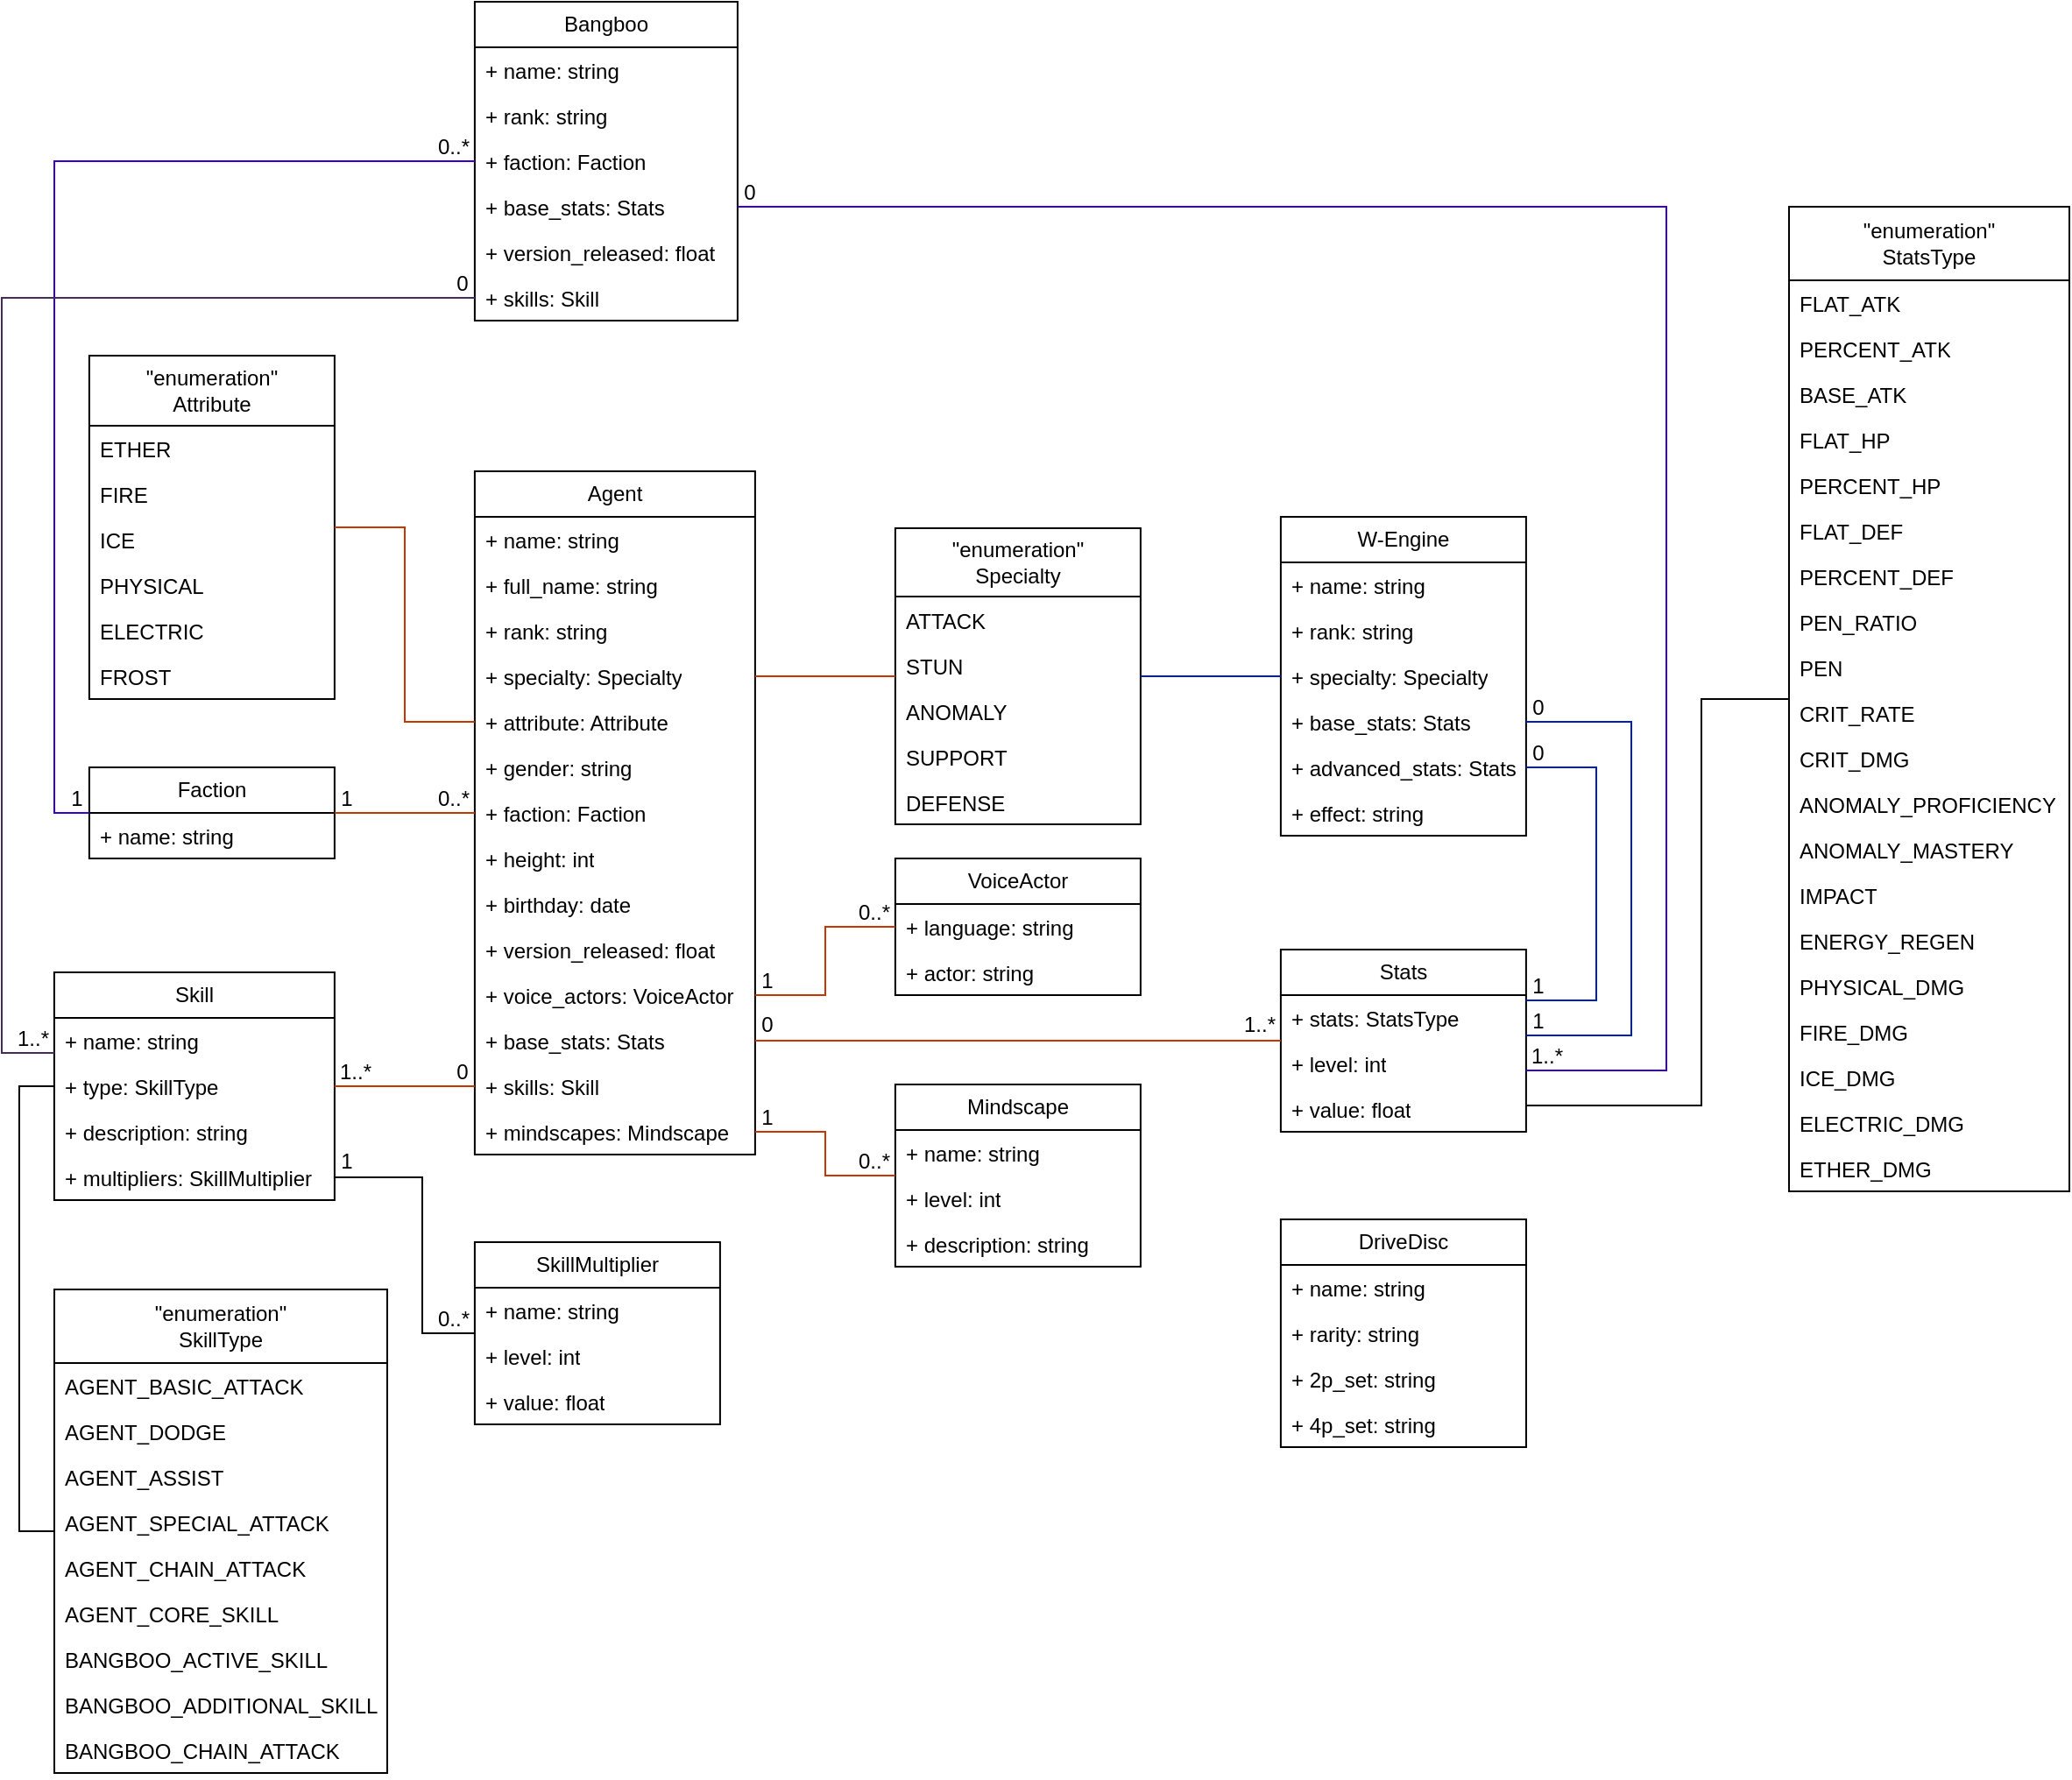 <mxfile>
    <diagram id="P8Jxklh7Gxz-3FsQAMAO" name="Page-1">
        <mxGraphModel dx="533" dy="664" grid="1" gridSize="10" guides="1" tooltips="1" connect="1" arrows="1" fold="1" page="1" pageScale="1" pageWidth="827" pageHeight="1169" math="0" shadow="0">
            <root>
                <mxCell id="0"/>
                <mxCell id="1" parent="0"/>
                <mxCell id="2" value="Agent" style="swimlane;fontStyle=0;childLayout=stackLayout;horizontal=1;startSize=26;fillColor=none;horizontalStack=0;resizeParent=1;resizeParentMax=0;resizeLast=0;collapsible=1;marginBottom=0;whiteSpace=wrap;html=1;" parent="1" vertex="1">
                    <mxGeometry x="279.95" y="278" width="160" height="390" as="geometry"/>
                </mxCell>
                <mxCell id="3" value="+ name: string" style="text;strokeColor=none;fillColor=none;align=left;verticalAlign=top;spacingLeft=4;spacingRight=4;overflow=hidden;rotatable=0;points=[[0,0.5],[1,0.5]];portConstraint=eastwest;whiteSpace=wrap;html=1;" parent="2" vertex="1">
                    <mxGeometry y="26" width="160" height="26" as="geometry"/>
                </mxCell>
                <mxCell id="37" value="+ full_name: string" style="text;strokeColor=none;fillColor=none;align=left;verticalAlign=top;spacingLeft=4;spacingRight=4;overflow=hidden;rotatable=0;points=[[0,0.5],[1,0.5]];portConstraint=eastwest;whiteSpace=wrap;html=1;" parent="2" vertex="1">
                    <mxGeometry y="52" width="160" height="26" as="geometry"/>
                </mxCell>
                <mxCell id="4" value="+ rank: string" style="text;strokeColor=none;fillColor=none;align=left;verticalAlign=top;spacingLeft=4;spacingRight=4;overflow=hidden;rotatable=0;points=[[0,0.5],[1,0.5]];portConstraint=eastwest;whiteSpace=wrap;html=1;" parent="2" vertex="1">
                    <mxGeometry y="78" width="160" height="26" as="geometry"/>
                </mxCell>
                <mxCell id="5" value="+ specialty: Specialty" style="text;strokeColor=none;fillColor=none;align=left;verticalAlign=top;spacingLeft=4;spacingRight=4;overflow=hidden;rotatable=0;points=[[0,0.5],[1,0.5]];portConstraint=eastwest;whiteSpace=wrap;html=1;" parent="2" vertex="1">
                    <mxGeometry y="104" width="160" height="26" as="geometry"/>
                </mxCell>
                <mxCell id="30" value="+ attribute: Attribute" style="text;strokeColor=none;fillColor=none;align=left;verticalAlign=top;spacingLeft=4;spacingRight=4;overflow=hidden;rotatable=0;points=[[0,0.5],[1,0.5]];portConstraint=eastwest;whiteSpace=wrap;html=1;" parent="2" vertex="1">
                    <mxGeometry y="130" width="160" height="26" as="geometry"/>
                </mxCell>
                <mxCell id="35" value="+ gender: string" style="text;strokeColor=none;fillColor=none;align=left;verticalAlign=top;spacingLeft=4;spacingRight=4;overflow=hidden;rotatable=0;points=[[0,0.5],[1,0.5]];portConstraint=eastwest;whiteSpace=wrap;html=1;" parent="2" vertex="1">
                    <mxGeometry y="156" width="160" height="26" as="geometry"/>
                </mxCell>
                <mxCell id="36" value="+ faction: Faction" style="text;strokeColor=none;fillColor=none;align=left;verticalAlign=top;spacingLeft=4;spacingRight=4;overflow=hidden;rotatable=0;points=[[0,0.5],[1,0.5]];portConstraint=eastwest;whiteSpace=wrap;html=1;" parent="2" vertex="1">
                    <mxGeometry y="182" width="160" height="26" as="geometry"/>
                </mxCell>
                <mxCell id="34" value="+ height: int" style="text;strokeColor=none;fillColor=none;align=left;verticalAlign=top;spacingLeft=4;spacingRight=4;overflow=hidden;rotatable=0;points=[[0,0.5],[1,0.5]];portConstraint=eastwest;whiteSpace=wrap;html=1;" parent="2" vertex="1">
                    <mxGeometry y="208" width="160" height="26" as="geometry"/>
                </mxCell>
                <mxCell id="33" value="+ birthday: date" style="text;strokeColor=none;fillColor=none;align=left;verticalAlign=top;spacingLeft=4;spacingRight=4;overflow=hidden;rotatable=0;points=[[0,0.5],[1,0.5]];portConstraint=eastwest;whiteSpace=wrap;html=1;" parent="2" vertex="1">
                    <mxGeometry y="234" width="160" height="26" as="geometry"/>
                </mxCell>
                <mxCell id="32" value="+ version_released: float" style="text;strokeColor=none;fillColor=none;align=left;verticalAlign=top;spacingLeft=4;spacingRight=4;overflow=hidden;rotatable=0;points=[[0,0.5],[1,0.5]];portConstraint=eastwest;whiteSpace=wrap;html=1;" parent="2" vertex="1">
                    <mxGeometry y="260" width="160" height="26" as="geometry"/>
                </mxCell>
                <mxCell id="31" value="+ voice_actors: VoiceActor" style="text;strokeColor=none;fillColor=none;align=left;verticalAlign=top;spacingLeft=4;spacingRight=4;overflow=hidden;rotatable=0;points=[[0,0.5],[1,0.5]];portConstraint=eastwest;whiteSpace=wrap;html=1;" parent="2" vertex="1">
                    <mxGeometry y="286" width="160" height="26" as="geometry"/>
                </mxCell>
                <mxCell id="90" value="+ base_stats: Stats" style="text;strokeColor=none;fillColor=none;align=left;verticalAlign=top;spacingLeft=4;spacingRight=4;overflow=hidden;rotatable=0;points=[[0,0.5],[1,0.5]];portConstraint=eastwest;whiteSpace=wrap;html=1;" parent="2" vertex="1">
                    <mxGeometry y="312" width="160" height="26" as="geometry"/>
                </mxCell>
                <mxCell id="38" value="+ skills: Skill" style="text;strokeColor=none;fillColor=none;align=left;verticalAlign=top;spacingLeft=4;spacingRight=4;overflow=hidden;rotatable=0;points=[[0,0.5],[1,0.5]];portConstraint=eastwest;whiteSpace=wrap;html=1;" parent="2" vertex="1">
                    <mxGeometry y="338" width="160" height="26" as="geometry"/>
                </mxCell>
                <mxCell id="40" value="+ mindscapes: Mindscape" style="text;strokeColor=none;fillColor=none;align=left;verticalAlign=top;spacingLeft=4;spacingRight=4;overflow=hidden;rotatable=0;points=[[0,0.5],[1,0.5]];portConstraint=eastwest;whiteSpace=wrap;html=1;" parent="2" vertex="1">
                    <mxGeometry y="364" width="160" height="26" as="geometry"/>
                </mxCell>
                <mxCell id="6" value="W-Engine" style="swimlane;fontStyle=0;childLayout=stackLayout;horizontal=1;startSize=26;fillColor=none;horizontalStack=0;resizeParent=1;resizeParentMax=0;resizeLast=0;collapsible=1;marginBottom=0;whiteSpace=wrap;html=1;" parent="1" vertex="1">
                    <mxGeometry x="739.95" y="304" width="140" height="182" as="geometry"/>
                </mxCell>
                <mxCell id="7" value="+ name: string" style="text;strokeColor=none;fillColor=none;align=left;verticalAlign=top;spacingLeft=4;spacingRight=4;overflow=hidden;rotatable=0;points=[[0,0.5],[1,0.5]];portConstraint=eastwest;whiteSpace=wrap;html=1;" parent="6" vertex="1">
                    <mxGeometry y="26" width="140" height="26" as="geometry"/>
                </mxCell>
                <mxCell id="8" value="+ rank: string" style="text;strokeColor=none;fillColor=none;align=left;verticalAlign=top;spacingLeft=4;spacingRight=4;overflow=hidden;rotatable=0;points=[[0,0.5],[1,0.5]];portConstraint=eastwest;whiteSpace=wrap;html=1;" parent="6" vertex="1">
                    <mxGeometry y="52" width="140" height="26" as="geometry"/>
                </mxCell>
                <mxCell id="9" value="+ specialty: Specialty" style="text;strokeColor=none;fillColor=none;align=left;verticalAlign=top;spacingLeft=4;spacingRight=4;overflow=hidden;rotatable=0;points=[[0,0.5],[1,0.5]];portConstraint=eastwest;whiteSpace=wrap;html=1;" parent="6" vertex="1">
                    <mxGeometry y="78" width="140" height="26" as="geometry"/>
                </mxCell>
                <mxCell id="69" value="+ base_stats: Stats" style="text;strokeColor=none;fillColor=none;align=left;verticalAlign=top;spacingLeft=4;spacingRight=4;overflow=hidden;rotatable=0;points=[[0,0.5],[1,0.5]];portConstraint=eastwest;whiteSpace=wrap;html=1;" parent="6" vertex="1">
                    <mxGeometry y="104" width="140" height="26" as="geometry"/>
                </mxCell>
                <mxCell id="70" value="+ advanced_stats: Stats" style="text;strokeColor=none;fillColor=none;align=left;verticalAlign=top;spacingLeft=4;spacingRight=4;overflow=hidden;rotatable=0;points=[[0,0.5],[1,0.5]];portConstraint=eastwest;whiteSpace=wrap;html=1;" parent="6" vertex="1">
                    <mxGeometry y="130" width="140" height="26" as="geometry"/>
                </mxCell>
                <mxCell id="75" value="+ effect: string" style="text;strokeColor=none;fillColor=none;align=left;verticalAlign=top;spacingLeft=4;spacingRight=4;overflow=hidden;rotatable=0;points=[[0,0.5],[1,0.5]];portConstraint=eastwest;whiteSpace=wrap;html=1;" parent="6" vertex="1">
                    <mxGeometry y="156" width="140" height="26" as="geometry"/>
                </mxCell>
                <mxCell id="10" value="Bangboo" style="swimlane;fontStyle=0;childLayout=stackLayout;horizontal=1;startSize=26;fillColor=none;horizontalStack=0;resizeParent=1;resizeParentMax=0;resizeLast=0;collapsible=1;marginBottom=0;whiteSpace=wrap;html=1;" parent="1" vertex="1">
                    <mxGeometry x="279.95" y="10" width="150" height="182" as="geometry"/>
                </mxCell>
                <mxCell id="11" value="+ name: string" style="text;strokeColor=none;fillColor=none;align=left;verticalAlign=top;spacingLeft=4;spacingRight=4;overflow=hidden;rotatable=0;points=[[0,0.5],[1,0.5]];portConstraint=eastwest;whiteSpace=wrap;html=1;" parent="10" vertex="1">
                    <mxGeometry y="26" width="150" height="26" as="geometry"/>
                </mxCell>
                <mxCell id="12" value="+ rank: string" style="text;strokeColor=none;fillColor=none;align=left;verticalAlign=top;spacingLeft=4;spacingRight=4;overflow=hidden;rotatable=0;points=[[0,0.5],[1,0.5]];portConstraint=eastwest;whiteSpace=wrap;html=1;" parent="10" vertex="1">
                    <mxGeometry y="52" width="150" height="26" as="geometry"/>
                </mxCell>
                <mxCell id="76" value="+ faction: Faction" style="text;strokeColor=none;fillColor=none;align=left;verticalAlign=top;spacingLeft=4;spacingRight=4;overflow=hidden;rotatable=0;points=[[0,0.5],[1,0.5]];portConstraint=eastwest;whiteSpace=wrap;html=1;" parent="10" vertex="1">
                    <mxGeometry y="78" width="150" height="26" as="geometry"/>
                </mxCell>
                <mxCell id="77" value="+ base_stats: Stats" style="text;strokeColor=none;fillColor=none;align=left;verticalAlign=top;spacingLeft=4;spacingRight=4;overflow=hidden;rotatable=0;points=[[0,0.5],[1,0.5]];portConstraint=eastwest;whiteSpace=wrap;html=1;" parent="10" vertex="1">
                    <mxGeometry y="104" width="150" height="26" as="geometry"/>
                </mxCell>
                <mxCell id="92" value="+ version_released: float" style="text;strokeColor=none;fillColor=none;align=left;verticalAlign=top;spacingLeft=4;spacingRight=4;overflow=hidden;rotatable=0;points=[[0,0.5],[1,0.5]];portConstraint=eastwest;whiteSpace=wrap;html=1;" parent="10" vertex="1">
                    <mxGeometry y="130" width="150" height="26" as="geometry"/>
                </mxCell>
                <mxCell id="13" value="+ skills: Skill" style="text;strokeColor=none;fillColor=none;align=left;verticalAlign=top;spacingLeft=4;spacingRight=4;overflow=hidden;rotatable=0;points=[[0,0.5],[1,0.5]];portConstraint=eastwest;whiteSpace=wrap;html=1;" parent="10" vertex="1">
                    <mxGeometry y="156" width="150" height="26" as="geometry"/>
                </mxCell>
                <mxCell id="14" value="DriveDisc" style="swimlane;fontStyle=0;childLayout=stackLayout;horizontal=1;startSize=26;fillColor=none;horizontalStack=0;resizeParent=1;resizeParentMax=0;resizeLast=0;collapsible=1;marginBottom=0;whiteSpace=wrap;html=1;" parent="1" vertex="1">
                    <mxGeometry x="739.95" y="705" width="140.05" height="130" as="geometry"/>
                </mxCell>
                <mxCell id="15" value="+ name: string" style="text;strokeColor=none;fillColor=none;align=left;verticalAlign=top;spacingLeft=4;spacingRight=4;overflow=hidden;rotatable=0;points=[[0,0.5],[1,0.5]];portConstraint=eastwest;whiteSpace=wrap;html=1;" parent="14" vertex="1">
                    <mxGeometry y="26" width="140.05" height="26" as="geometry"/>
                </mxCell>
                <mxCell id="16" value="+ rarity: string" style="text;strokeColor=none;fillColor=none;align=left;verticalAlign=top;spacingLeft=4;spacingRight=4;overflow=hidden;rotatable=0;points=[[0,0.5],[1,0.5]];portConstraint=eastwest;whiteSpace=wrap;html=1;" parent="14" vertex="1">
                    <mxGeometry y="52" width="140.05" height="26" as="geometry"/>
                </mxCell>
                <mxCell id="17" value="+ 2p_set: string" style="text;strokeColor=none;fillColor=none;align=left;verticalAlign=top;spacingLeft=4;spacingRight=4;overflow=hidden;rotatable=0;points=[[0,0.5],[1,0.5]];portConstraint=eastwest;whiteSpace=wrap;html=1;" parent="14" vertex="1">
                    <mxGeometry y="78" width="140.05" height="26" as="geometry"/>
                </mxCell>
                <mxCell id="97" value="+ 4p_set: string" style="text;strokeColor=none;fillColor=none;align=left;verticalAlign=top;spacingLeft=4;spacingRight=4;overflow=hidden;rotatable=0;points=[[0,0.5],[1,0.5]];portConstraint=eastwest;whiteSpace=wrap;html=1;" parent="14" vertex="1">
                    <mxGeometry y="104" width="140.05" height="26" as="geometry"/>
                </mxCell>
                <mxCell id="18" value="&lt;div&gt;&lt;font style=&quot;color: light-dark(rgb(0, 0, 0), rgb(255, 255, 255));&quot;&gt;&quot;enumeration&quot;&lt;/font&gt;&lt;/div&gt;Attribute" style="swimlane;fontStyle=0;childLayout=stackLayout;horizontal=1;startSize=40;fillColor=none;horizontalStack=0;resizeParent=1;resizeParentMax=0;resizeLast=0;collapsible=1;marginBottom=0;whiteSpace=wrap;html=1;" parent="1" vertex="1">
                    <mxGeometry x="59.95" y="212" width="140" height="196" as="geometry"/>
                </mxCell>
                <mxCell id="19" value="ETHER" style="text;strokeColor=none;fillColor=none;align=left;verticalAlign=top;spacingLeft=4;spacingRight=4;overflow=hidden;rotatable=0;points=[[0,0.5],[1,0.5]];portConstraint=eastwest;whiteSpace=wrap;html=1;" parent="18" vertex="1">
                    <mxGeometry y="40" width="140" height="26" as="geometry"/>
                </mxCell>
                <mxCell id="192" value="FIRE" style="text;strokeColor=none;fillColor=none;align=left;verticalAlign=top;spacingLeft=4;spacingRight=4;overflow=hidden;rotatable=0;points=[[0,0.5],[1,0.5]];portConstraint=eastwest;whiteSpace=wrap;html=1;" parent="18" vertex="1">
                    <mxGeometry y="66" width="140" height="26" as="geometry"/>
                </mxCell>
                <mxCell id="196" value="ICE" style="text;strokeColor=none;fillColor=none;align=left;verticalAlign=top;spacingLeft=4;spacingRight=4;overflow=hidden;rotatable=0;points=[[0,0.5],[1,0.5]];portConstraint=eastwest;whiteSpace=wrap;html=1;" parent="18" vertex="1">
                    <mxGeometry y="92" width="140" height="26" as="geometry"/>
                </mxCell>
                <mxCell id="195" value="PHYSICAL" style="text;strokeColor=none;fillColor=none;align=left;verticalAlign=top;spacingLeft=4;spacingRight=4;overflow=hidden;rotatable=0;points=[[0,0.5],[1,0.5]];portConstraint=eastwest;whiteSpace=wrap;html=1;" parent="18" vertex="1">
                    <mxGeometry y="118" width="140" height="26" as="geometry"/>
                </mxCell>
                <mxCell id="194" value="ELECTRIC" style="text;strokeColor=none;fillColor=none;align=left;verticalAlign=top;spacingLeft=4;spacingRight=4;overflow=hidden;rotatable=0;points=[[0,0.5],[1,0.5]];portConstraint=eastwest;whiteSpace=wrap;html=1;" parent="18" vertex="1">
                    <mxGeometry y="144" width="140" height="26" as="geometry"/>
                </mxCell>
                <mxCell id="193" value="FROST" style="text;strokeColor=none;fillColor=none;align=left;verticalAlign=top;spacingLeft=4;spacingRight=4;overflow=hidden;rotatable=0;points=[[0,0.5],[1,0.5]];portConstraint=eastwest;whiteSpace=wrap;html=1;" parent="18" vertex="1">
                    <mxGeometry y="170" width="140" height="26" as="geometry"/>
                </mxCell>
                <mxCell id="22" value="&lt;div&gt;&quot;enumeration&quot;&lt;/div&gt;&lt;span style=&quot;color: rgb(255, 255, 255);&quot;&gt;&lt;/span&gt;&lt;div&gt;&lt;span style=&quot;background-color: transparent;&quot;&gt;Specialty&lt;/span&gt;&lt;/div&gt;" style="swimlane;fontStyle=0;childLayout=stackLayout;horizontal=1;startSize=39;fillColor=none;horizontalStack=0;resizeParent=1;resizeParentMax=0;resizeLast=0;collapsible=1;marginBottom=0;whiteSpace=wrap;html=1;" parent="1" vertex="1">
                    <mxGeometry x="519.95" y="310.5" width="140" height="169" as="geometry"/>
                </mxCell>
                <mxCell id="23" value="ATTACK" style="text;strokeColor=none;fillColor=none;align=left;verticalAlign=top;spacingLeft=4;spacingRight=4;overflow=hidden;rotatable=0;points=[[0,0.5],[1,0.5]];portConstraint=eastwest;whiteSpace=wrap;html=1;" parent="22" vertex="1">
                    <mxGeometry y="39" width="140" height="26" as="geometry"/>
                </mxCell>
                <mxCell id="188" value="STUN" style="text;strokeColor=none;fillColor=none;align=left;verticalAlign=top;spacingLeft=4;spacingRight=4;overflow=hidden;rotatable=0;points=[[0,0.5],[1,0.5]];portConstraint=eastwest;whiteSpace=wrap;html=1;" parent="22" vertex="1">
                    <mxGeometry y="65" width="140" height="26" as="geometry"/>
                </mxCell>
                <mxCell id="189" value="ANOMALY" style="text;strokeColor=none;fillColor=none;align=left;verticalAlign=top;spacingLeft=4;spacingRight=4;overflow=hidden;rotatable=0;points=[[0,0.5],[1,0.5]];portConstraint=eastwest;whiteSpace=wrap;html=1;" parent="22" vertex="1">
                    <mxGeometry y="91" width="140" height="26" as="geometry"/>
                </mxCell>
                <mxCell id="190" value="SUPPORT" style="text;strokeColor=none;fillColor=none;align=left;verticalAlign=top;spacingLeft=4;spacingRight=4;overflow=hidden;rotatable=0;points=[[0,0.5],[1,0.5]];portConstraint=eastwest;whiteSpace=wrap;html=1;" parent="22" vertex="1">
                    <mxGeometry y="117" width="140" height="26" as="geometry"/>
                </mxCell>
                <mxCell id="191" value="DEFENSE" style="text;strokeColor=none;fillColor=none;align=left;verticalAlign=top;spacingLeft=4;spacingRight=4;overflow=hidden;rotatable=0;points=[[0,0.5],[1,0.5]];portConstraint=eastwest;whiteSpace=wrap;html=1;" parent="22" vertex="1">
                    <mxGeometry y="143" width="140" height="26" as="geometry"/>
                </mxCell>
                <mxCell id="26" value="Faction" style="swimlane;fontStyle=0;childLayout=stackLayout;horizontal=1;startSize=26;fillColor=none;horizontalStack=0;resizeParent=1;resizeParentMax=0;resizeLast=0;collapsible=1;marginBottom=0;whiteSpace=wrap;html=1;" parent="1" vertex="1">
                    <mxGeometry x="59.95" y="447" width="140" height="52" as="geometry"/>
                </mxCell>
                <mxCell id="27" value="+ name: string" style="text;strokeColor=none;fillColor=none;align=left;verticalAlign=top;spacingLeft=4;spacingRight=4;overflow=hidden;rotatable=0;points=[[0,0.5],[1,0.5]];portConstraint=eastwest;whiteSpace=wrap;html=1;" parent="26" vertex="1">
                    <mxGeometry y="26" width="140" height="26" as="geometry"/>
                </mxCell>
                <mxCell id="45" value="Skill" style="swimlane;fontStyle=0;childLayout=stackLayout;horizontal=1;startSize=26;fillColor=none;horizontalStack=0;resizeParent=1;resizeParentMax=0;resizeLast=0;collapsible=1;marginBottom=0;whiteSpace=wrap;html=1;" parent="1" vertex="1">
                    <mxGeometry x="39.95" y="564" width="160" height="130" as="geometry"/>
                </mxCell>
                <mxCell id="46" value="+ name: string" style="text;strokeColor=none;fillColor=none;align=left;verticalAlign=top;spacingLeft=4;spacingRight=4;overflow=hidden;rotatable=0;points=[[0,0.5],[1,0.5]];portConstraint=eastwest;whiteSpace=wrap;html=1;" parent="45" vertex="1">
                    <mxGeometry y="26" width="160" height="26" as="geometry"/>
                </mxCell>
                <mxCell id="223" value="+ type: SkillType" style="text;strokeColor=none;fillColor=none;align=left;verticalAlign=top;spacingLeft=4;spacingRight=4;overflow=hidden;rotatable=0;points=[[0,0.5],[1,0.5]];portConstraint=eastwest;whiteSpace=wrap;html=1;" parent="45" vertex="1">
                    <mxGeometry y="52" width="160" height="26" as="geometry"/>
                </mxCell>
                <mxCell id="47" value="+ description: string" style="text;strokeColor=none;fillColor=none;align=left;verticalAlign=top;spacingLeft=4;spacingRight=4;overflow=hidden;rotatable=0;points=[[0,0.5],[1,0.5]];portConstraint=eastwest;whiteSpace=wrap;html=1;" parent="45" vertex="1">
                    <mxGeometry y="78" width="160" height="26" as="geometry"/>
                </mxCell>
                <mxCell id="48" value="+ multipliers: SkillMultiplier" style="text;strokeColor=none;fillColor=none;align=left;verticalAlign=top;spacingLeft=4;spacingRight=4;overflow=hidden;rotatable=0;points=[[0,0.5],[1,0.5]];portConstraint=eastwest;whiteSpace=wrap;html=1;" parent="45" vertex="1">
                    <mxGeometry y="104" width="160" height="26" as="geometry"/>
                </mxCell>
                <mxCell id="60" value="SkillMultiplier" style="swimlane;fontStyle=0;childLayout=stackLayout;horizontal=1;startSize=26;fillColor=none;horizontalStack=0;resizeParent=1;resizeParentMax=0;resizeLast=0;collapsible=1;marginBottom=0;whiteSpace=wrap;html=1;" parent="1" vertex="1">
                    <mxGeometry x="279.95" y="718" width="140" height="104" as="geometry"/>
                </mxCell>
                <mxCell id="61" value="+ name: string" style="text;strokeColor=none;fillColor=none;align=left;verticalAlign=top;spacingLeft=4;spacingRight=4;overflow=hidden;rotatable=0;points=[[0,0.5],[1,0.5]];portConstraint=eastwest;whiteSpace=wrap;html=1;" parent="60" vertex="1">
                    <mxGeometry y="26" width="140" height="26" as="geometry"/>
                </mxCell>
                <mxCell id="62" value="+ level: int" style="text;strokeColor=none;fillColor=none;align=left;verticalAlign=top;spacingLeft=4;spacingRight=4;overflow=hidden;rotatable=0;points=[[0,0.5],[1,0.5]];portConstraint=eastwest;whiteSpace=wrap;html=1;" parent="60" vertex="1">
                    <mxGeometry y="52" width="140" height="26" as="geometry"/>
                </mxCell>
                <mxCell id="63" value="+ value: float" style="text;strokeColor=none;fillColor=none;align=left;verticalAlign=top;spacingLeft=4;spacingRight=4;overflow=hidden;rotatable=0;points=[[0,0.5],[1,0.5]];portConstraint=eastwest;whiteSpace=wrap;html=1;" parent="60" vertex="1">
                    <mxGeometry y="78" width="140" height="26" as="geometry"/>
                </mxCell>
                <mxCell id="71" value="Stats" style="swimlane;fontStyle=0;childLayout=stackLayout;horizontal=1;startSize=26;fillColor=none;horizontalStack=0;resizeParent=1;resizeParentMax=0;resizeLast=0;collapsible=1;marginBottom=0;whiteSpace=wrap;html=1;" parent="1" vertex="1">
                    <mxGeometry x="739.95" y="551" width="140" height="104" as="geometry"/>
                </mxCell>
                <mxCell id="72" value="+ stats: StatsType" style="text;strokeColor=none;fillColor=none;align=left;verticalAlign=top;spacingLeft=4;spacingRight=4;overflow=hidden;rotatable=0;points=[[0,0.5],[1,0.5]];portConstraint=eastwest;whiteSpace=wrap;html=1;" parent="71" vertex="1">
                    <mxGeometry y="26" width="140" height="26" as="geometry"/>
                </mxCell>
                <mxCell id="91" value="+ level: int" style="text;strokeColor=none;fillColor=none;align=left;verticalAlign=top;spacingLeft=4;spacingRight=4;overflow=hidden;rotatable=0;points=[[0,0.5],[1,0.5]];portConstraint=eastwest;whiteSpace=wrap;html=1;" parent="71" vertex="1">
                    <mxGeometry y="52" width="140" height="26" as="geometry"/>
                </mxCell>
                <mxCell id="73" value="+ value: float" style="text;strokeColor=none;fillColor=none;align=left;verticalAlign=top;spacingLeft=4;spacingRight=4;overflow=hidden;rotatable=0;points=[[0,0.5],[1,0.5]];portConstraint=eastwest;whiteSpace=wrap;html=1;" parent="71" vertex="1">
                    <mxGeometry y="78" width="140" height="26" as="geometry"/>
                </mxCell>
                <mxCell id="103" value="VoiceActor" style="swimlane;fontStyle=0;childLayout=stackLayout;horizontal=1;startSize=26;fillColor=none;horizontalStack=0;resizeParent=1;resizeParentMax=0;resizeLast=0;collapsible=1;marginBottom=0;whiteSpace=wrap;html=1;" parent="1" vertex="1">
                    <mxGeometry x="519.95" y="499" width="140" height="78" as="geometry"/>
                </mxCell>
                <mxCell id="104" value="+ language: string" style="text;strokeColor=none;fillColor=none;align=left;verticalAlign=top;spacingLeft=4;spacingRight=4;overflow=hidden;rotatable=0;points=[[0,0.5],[1,0.5]];portConstraint=eastwest;whiteSpace=wrap;html=1;" parent="103" vertex="1">
                    <mxGeometry y="26" width="140" height="26" as="geometry"/>
                </mxCell>
                <mxCell id="105" value="+ actor: string" style="text;strokeColor=none;fillColor=none;align=left;verticalAlign=top;spacingLeft=4;spacingRight=4;overflow=hidden;rotatable=0;points=[[0,0.5],[1,0.5]];portConstraint=eastwest;whiteSpace=wrap;html=1;" parent="103" vertex="1">
                    <mxGeometry y="52" width="140" height="26" as="geometry"/>
                </mxCell>
                <mxCell id="107" value="Mindscape" style="swimlane;fontStyle=0;childLayout=stackLayout;horizontal=1;startSize=26;fillColor=none;horizontalStack=0;resizeParent=1;resizeParentMax=0;resizeLast=0;collapsible=1;marginBottom=0;whiteSpace=wrap;html=1;" parent="1" vertex="1">
                    <mxGeometry x="519.95" y="628" width="140" height="104" as="geometry"/>
                </mxCell>
                <mxCell id="108" value="+ name: string" style="text;strokeColor=none;fillColor=none;align=left;verticalAlign=top;spacingLeft=4;spacingRight=4;overflow=hidden;rotatable=0;points=[[0,0.5],[1,0.5]];portConstraint=eastwest;whiteSpace=wrap;html=1;" parent="107" vertex="1">
                    <mxGeometry y="26" width="140" height="26" as="geometry"/>
                </mxCell>
                <mxCell id="109" value="+ level: int" style="text;strokeColor=none;fillColor=none;align=left;verticalAlign=top;spacingLeft=4;spacingRight=4;overflow=hidden;rotatable=0;points=[[0,0.5],[1,0.5]];portConstraint=eastwest;whiteSpace=wrap;html=1;" parent="107" vertex="1">
                    <mxGeometry y="52" width="140" height="26" as="geometry"/>
                </mxCell>
                <mxCell id="110" value="+ description: string" style="text;strokeColor=none;fillColor=none;align=left;verticalAlign=top;spacingLeft=4;spacingRight=4;overflow=hidden;rotatable=0;points=[[0,0.5],[1,0.5]];portConstraint=eastwest;whiteSpace=wrap;html=1;" parent="107" vertex="1">
                    <mxGeometry y="78" width="140" height="26" as="geometry"/>
                </mxCell>
                <mxCell id="111" style="edgeStyle=elbowEdgeStyle;html=1;exitX=0;exitY=0.5;exitDx=0;exitDy=0;endArrow=none;endFill=0;strokeColor=#C73500;rounded=0;fillColor=#fa6800;" parent="1" source="36" target="26" edge="1">
                    <mxGeometry relative="1" as="geometry">
                        <mxPoint x="230" y="508" as="targetPoint"/>
                    </mxGeometry>
                </mxCell>
                <mxCell id="112" style="edgeStyle=none;html=1;exitX=1;exitY=0.5;exitDx=0;exitDy=0;endArrow=none;endFill=0;strokeColor=#C73500;fillColor=#fa6800;" parent="1" source="5" target="22" edge="1">
                    <mxGeometry relative="1" as="geometry"/>
                </mxCell>
                <mxCell id="115" style="edgeStyle=elbowEdgeStyle;html=1;exitX=0;exitY=0.5;exitDx=0;exitDy=0;endArrow=none;endFill=0;rounded=0;curved=0;strokeColor=#C73500;fillColor=#fa6800;" parent="1" source="30" target="18" edge="1">
                    <mxGeometry relative="1" as="geometry"/>
                </mxCell>
                <mxCell id="129" style="edgeStyle=none;html=1;exitX=1;exitY=0.5;exitDx=0;exitDy=0;endArrow=none;endFill=0;strokeColor=#C73500;fillColor=#fa6800;" parent="1" source="90" target="71" edge="1">
                    <mxGeometry relative="1" as="geometry"/>
                </mxCell>
                <mxCell id="130" style="edgeStyle=orthogonalEdgeStyle;html=1;exitX=1;exitY=0.5;exitDx=0;exitDy=0;rounded=0;endArrow=none;endFill=0;strokeColor=#C73500;fillColor=#fa6800;" parent="1" source="31" target="103" edge="1">
                    <mxGeometry relative="1" as="geometry"/>
                </mxCell>
                <mxCell id="131" style="edgeStyle=orthogonalEdgeStyle;html=1;exitX=1;exitY=0.5;exitDx=0;exitDy=0;rounded=0;curved=0;endArrow=none;endFill=0;strokeColor=#C73500;fillColor=#fa6800;" parent="1" source="40" target="107" edge="1">
                    <mxGeometry relative="1" as="geometry"/>
                </mxCell>
                <mxCell id="133" style="edgeStyle=orthogonalEdgeStyle;html=1;exitX=1;exitY=0.5;exitDx=0;exitDy=0;rounded=0;curved=0;endArrow=none;endFill=0;fillColor=#6a00ff;strokeColor=#3700CC;" parent="1" source="77" target="71" edge="1">
                    <mxGeometry relative="1" as="geometry">
                        <Array as="points">
                            <mxPoint x="960" y="127"/>
                            <mxPoint x="960" y="620"/>
                        </Array>
                    </mxGeometry>
                </mxCell>
                <mxCell id="134" style="edgeStyle=orthogonalEdgeStyle;html=1;exitX=1;exitY=0.5;exitDx=0;exitDy=0;rounded=0;endArrow=none;endFill=0;strokeColor=#001DBC;fillColor=#0050ef;" parent="1" source="70" target="71" edge="1">
                    <mxGeometry relative="1" as="geometry">
                        <Array as="points">
                            <mxPoint x="920" y="447"/>
                            <mxPoint x="920" y="580"/>
                        </Array>
                    </mxGeometry>
                </mxCell>
                <mxCell id="135" style="edgeStyle=orthogonalEdgeStyle;html=1;exitX=1;exitY=0.5;exitDx=0;exitDy=0;rounded=0;endArrow=none;endFill=0;strokeColor=#001DBC;fillColor=#0050ef;" parent="1" source="69" target="71" edge="1">
                    <mxGeometry relative="1" as="geometry">
                        <Array as="points">
                            <mxPoint x="940" y="421"/>
                            <mxPoint x="940" y="600"/>
                        </Array>
                    </mxGeometry>
                </mxCell>
                <mxCell id="139" style="edgeStyle=orthogonalEdgeStyle;html=1;exitX=0;exitY=0.5;exitDx=0;exitDy=0;rounded=0;endArrow=none;endFill=0;strokeColor=#001DBC;fillColor=#0050ef;" parent="1" source="9" target="22" edge="1">
                    <mxGeometry relative="1" as="geometry"/>
                </mxCell>
                <mxCell id="141" style="edgeStyle=orthogonalEdgeStyle;html=1;exitX=1;exitY=0.5;exitDx=0;exitDy=0;endArrow=none;endFill=0;strokeColor=light-dark(#000000,#FFFFFF);rounded=0;curved=0;" parent="1" source="48" target="60" edge="1">
                    <mxGeometry relative="1" as="geometry">
                        <Array as="points">
                            <mxPoint x="250" y="681"/>
                            <mxPoint x="250" y="770"/>
                        </Array>
                    </mxGeometry>
                </mxCell>
                <mxCell id="149" value="1" style="text;html=1;align=center;verticalAlign=middle;whiteSpace=wrap;rounded=0;" parent="1" vertex="1">
                    <mxGeometry x="201.95" y="460" width="10" height="10" as="geometry"/>
                </mxCell>
                <mxCell id="150" value="0..*" style="text;html=1;align=center;verticalAlign=middle;whiteSpace=wrap;rounded=0;" parent="1" vertex="1">
                    <mxGeometry x="257.95" y="460" width="20" height="10" as="geometry"/>
                </mxCell>
                <mxCell id="153" value="1..*" style="text;html=1;align=center;verticalAlign=middle;whiteSpace=wrap;rounded=0;" parent="1" vertex="1">
                    <mxGeometry x="201.95" y="616" width="20" height="10" as="geometry"/>
                </mxCell>
                <mxCell id="155" value="0..*" style="text;html=1;align=center;verticalAlign=middle;whiteSpace=wrap;rounded=0;" parent="1" vertex="1">
                    <mxGeometry x="258" y="757" width="20" height="10" as="geometry"/>
                </mxCell>
                <mxCell id="156" value="1" style="text;html=1;align=center;verticalAlign=middle;whiteSpace=wrap;rounded=0;" parent="1" vertex="1">
                    <mxGeometry x="201.95" y="667" width="10" height="10" as="geometry"/>
                </mxCell>
                <mxCell id="157" value="0..*" style="text;html=1;align=center;verticalAlign=middle;whiteSpace=wrap;rounded=0;" parent="1" vertex="1">
                    <mxGeometry x="497.95" y="525" width="20" height="10" as="geometry"/>
                </mxCell>
                <mxCell id="158" value="1" style="text;html=1;align=center;verticalAlign=middle;whiteSpace=wrap;rounded=0;" parent="1" vertex="1">
                    <mxGeometry x="441.95" y="564" width="10" height="10" as="geometry"/>
                </mxCell>
                <mxCell id="159" value="0..*" style="text;html=1;align=center;verticalAlign=middle;whiteSpace=wrap;rounded=0;" parent="1" vertex="1">
                    <mxGeometry x="497.95" y="667" width="20" height="10" as="geometry"/>
                </mxCell>
                <mxCell id="161" value="1" style="text;html=1;align=center;verticalAlign=middle;whiteSpace=wrap;rounded=0;" parent="1" vertex="1">
                    <mxGeometry x="441.95" y="642" width="10" height="10" as="geometry"/>
                </mxCell>
                <mxCell id="162" value="1..*" style="text;html=1;align=center;verticalAlign=middle;whiteSpace=wrap;rounded=0;" parent="1" vertex="1">
                    <mxGeometry x="717.95" y="589" width="20" height="10" as="geometry"/>
                </mxCell>
                <mxCell id="163" value="0" style="text;html=1;align=center;verticalAlign=middle;whiteSpace=wrap;rounded=0;" parent="1" vertex="1">
                    <mxGeometry x="442" y="589" width="10" height="10" as="geometry"/>
                </mxCell>
                <mxCell id="166" value="1" style="text;html=1;align=center;verticalAlign=middle;whiteSpace=wrap;rounded=0;" parent="1" vertex="1">
                    <mxGeometry x="881.95" y="587" width="10" height="10" as="geometry"/>
                </mxCell>
                <mxCell id="167" value="1" style="text;html=1;align=center;verticalAlign=middle;whiteSpace=wrap;rounded=0;" parent="1" vertex="1">
                    <mxGeometry x="881.95" y="567" width="10" height="10" as="geometry"/>
                </mxCell>
                <mxCell id="168" value="0" style="text;html=1;align=center;verticalAlign=middle;whiteSpace=wrap;rounded=0;" parent="1" vertex="1">
                    <mxGeometry x="881.95" y="434" width="10" height="10" as="geometry"/>
                </mxCell>
                <mxCell id="170" value="0" style="text;html=1;align=center;verticalAlign=middle;whiteSpace=wrap;rounded=0;" parent="1" vertex="1">
                    <mxGeometry x="882" y="408" width="10" height="10" as="geometry"/>
                </mxCell>
                <mxCell id="175" value="0" style="text;html=1;align=center;verticalAlign=middle;whiteSpace=wrap;rounded=0;" parent="1" vertex="1">
                    <mxGeometry x="267.95" y="166" width="10" height="10" as="geometry"/>
                </mxCell>
                <mxCell id="177" value="1" style="text;html=1;align=center;verticalAlign=middle;whiteSpace=wrap;rounded=0;" parent="1" vertex="1">
                    <mxGeometry x="47.95" y="460" width="10" height="10" as="geometry"/>
                </mxCell>
                <mxCell id="178" value="0..*" style="text;html=1;align=center;verticalAlign=middle;whiteSpace=wrap;rounded=0;" parent="1" vertex="1">
                    <mxGeometry x="257.95" y="88" width="20" height="10" as="geometry"/>
                </mxCell>
                <mxCell id="179" value="1..*" style="text;html=1;align=center;verticalAlign=middle;whiteSpace=wrap;rounded=0;" parent="1" vertex="1">
                    <mxGeometry x="881.95" y="607" width="20" height="10" as="geometry"/>
                </mxCell>
                <mxCell id="180" value="0" style="text;html=1;align=center;verticalAlign=middle;whiteSpace=wrap;rounded=0;" parent="1" vertex="1">
                    <mxGeometry x="432" y="114" width="10" height="10" as="geometry"/>
                </mxCell>
                <mxCell id="186" value="1..*" style="text;html=1;align=center;verticalAlign=middle;whiteSpace=wrap;rounded=0;" parent="1" vertex="1">
                    <mxGeometry x="18" y="597" width="20" height="10" as="geometry"/>
                </mxCell>
                <mxCell id="198" style="edgeStyle=orthogonalEdgeStyle;html=1;exitX=0;exitY=0.5;exitDx=0;exitDy=0;rounded=0;fillColor=#6a00ff;strokeColor=#3700CC;endArrow=none;endFill=0;" parent="1" source="76" target="26" edge="1">
                    <mxGeometry relative="1" as="geometry">
                        <Array as="points">
                            <mxPoint x="40" y="101"/>
                            <mxPoint x="40" y="473"/>
                        </Array>
                    </mxGeometry>
                </mxCell>
                <mxCell id="220" style="edgeStyle=orthogonalEdgeStyle;html=1;rounded=0;curved=0;endArrow=none;endFill=0;" parent="1" source="199" target="71" edge="1">
                    <mxGeometry relative="1" as="geometry">
                        <Array as="points">
                            <mxPoint x="980" y="408"/>
                            <mxPoint x="980" y="640"/>
                        </Array>
                    </mxGeometry>
                </mxCell>
                <mxCell id="199" value="&quot;enumeration&quot;&lt;div&gt;StatsType&lt;/div&gt;" style="swimlane;fontStyle=0;childLayout=stackLayout;horizontal=1;startSize=42;fillColor=none;horizontalStack=0;resizeParent=1;resizeParentMax=0;resizeLast=0;collapsible=1;marginBottom=0;whiteSpace=wrap;html=1;" parent="1" vertex="1">
                    <mxGeometry x="1030" y="127" width="160" height="562" as="geometry"/>
                </mxCell>
                <mxCell id="200" value="FLAT_ATK" style="text;strokeColor=none;fillColor=none;align=left;verticalAlign=top;spacingLeft=4;spacingRight=4;overflow=hidden;rotatable=0;points=[[0,0.5],[1,0.5]];portConstraint=eastwest;whiteSpace=wrap;html=1;" parent="199" vertex="1">
                    <mxGeometry y="42" width="160" height="26" as="geometry"/>
                </mxCell>
                <mxCell id="208" value="PERCENT_ATK" style="text;strokeColor=none;fillColor=none;align=left;verticalAlign=top;spacingLeft=4;spacingRight=4;overflow=hidden;rotatable=0;points=[[0,0.5],[1,0.5]];portConstraint=eastwest;whiteSpace=wrap;html=1;" parent="199" vertex="1">
                    <mxGeometry y="68" width="160" height="26" as="geometry"/>
                </mxCell>
                <mxCell id="212" value="BASE_ATK" style="text;strokeColor=none;fillColor=none;align=left;verticalAlign=top;spacingLeft=4;spacingRight=4;overflow=hidden;rotatable=0;points=[[0,0.5],[1,0.5]];portConstraint=eastwest;whiteSpace=wrap;html=1;" parent="199" vertex="1">
                    <mxGeometry y="94" width="160" height="26" as="geometry"/>
                </mxCell>
                <mxCell id="207" value="FLAT_HP" style="text;strokeColor=none;fillColor=none;align=left;verticalAlign=top;spacingLeft=4;spacingRight=4;overflow=hidden;rotatable=0;points=[[0,0.5],[1,0.5]];portConstraint=eastwest;whiteSpace=wrap;html=1;" parent="199" vertex="1">
                    <mxGeometry y="120" width="160" height="26" as="geometry"/>
                </mxCell>
                <mxCell id="211" value="PERCENT_HP" style="text;strokeColor=none;fillColor=none;align=left;verticalAlign=top;spacingLeft=4;spacingRight=4;overflow=hidden;rotatable=0;points=[[0,0.5],[1,0.5]];portConstraint=eastwest;whiteSpace=wrap;html=1;" parent="199" vertex="1">
                    <mxGeometry y="146" width="160" height="26" as="geometry"/>
                </mxCell>
                <mxCell id="201" value="FLAT_DEF" style="text;strokeColor=none;fillColor=none;align=left;verticalAlign=top;spacingLeft=4;spacingRight=4;overflow=hidden;rotatable=0;points=[[0,0.5],[1,0.5]];portConstraint=eastwest;whiteSpace=wrap;html=1;" parent="199" vertex="1">
                    <mxGeometry y="172" width="160" height="26" as="geometry"/>
                </mxCell>
                <mxCell id="213" value="PERCENT_DEF" style="text;strokeColor=none;fillColor=none;align=left;verticalAlign=top;spacingLeft=4;spacingRight=4;overflow=hidden;rotatable=0;points=[[0,0.5],[1,0.5]];portConstraint=eastwest;whiteSpace=wrap;html=1;" parent="199" vertex="1">
                    <mxGeometry y="198" width="160" height="26" as="geometry"/>
                </mxCell>
                <mxCell id="202" value="PEN_RATIO" style="text;strokeColor=none;fillColor=none;align=left;verticalAlign=top;spacingLeft=4;spacingRight=4;overflow=hidden;rotatable=0;points=[[0,0.5],[1,0.5]];portConstraint=eastwest;whiteSpace=wrap;html=1;" parent="199" vertex="1">
                    <mxGeometry y="224" width="160" height="26" as="geometry"/>
                </mxCell>
                <mxCell id="210" value="PEN" style="text;strokeColor=none;fillColor=none;align=left;verticalAlign=top;spacingLeft=4;spacingRight=4;overflow=hidden;rotatable=0;points=[[0,0.5],[1,0.5]];portConstraint=eastwest;whiteSpace=wrap;html=1;" parent="199" vertex="1">
                    <mxGeometry y="250" width="160" height="26" as="geometry"/>
                </mxCell>
                <mxCell id="209" value="CRIT_RATE" style="text;strokeColor=none;fillColor=none;align=left;verticalAlign=top;spacingLeft=4;spacingRight=4;overflow=hidden;rotatable=0;points=[[0,0.5],[1,0.5]];portConstraint=eastwest;whiteSpace=wrap;html=1;" parent="199" vertex="1">
                    <mxGeometry y="276" width="160" height="26" as="geometry"/>
                </mxCell>
                <mxCell id="206" value="CRIT_DMG" style="text;strokeColor=none;fillColor=none;align=left;verticalAlign=top;spacingLeft=4;spacingRight=4;overflow=hidden;rotatable=0;points=[[0,0.5],[1,0.5]];portConstraint=eastwest;whiteSpace=wrap;html=1;" parent="199" vertex="1">
                    <mxGeometry y="302" width="160" height="26" as="geometry"/>
                </mxCell>
                <mxCell id="205" value="ANOMALY_PROFICIENCY" style="text;strokeColor=none;fillColor=none;align=left;verticalAlign=top;spacingLeft=4;spacingRight=4;overflow=hidden;rotatable=0;points=[[0,0.5],[1,0.5]];portConstraint=eastwest;whiteSpace=wrap;html=1;" parent="199" vertex="1">
                    <mxGeometry y="328" width="160" height="26" as="geometry"/>
                </mxCell>
                <mxCell id="204" value="ANOMALY_MASTERY" style="text;strokeColor=none;fillColor=none;align=left;verticalAlign=top;spacingLeft=4;spacingRight=4;overflow=hidden;rotatable=0;points=[[0,0.5],[1,0.5]];portConstraint=eastwest;whiteSpace=wrap;html=1;" parent="199" vertex="1">
                    <mxGeometry y="354" width="160" height="26" as="geometry"/>
                </mxCell>
                <mxCell id="203" value="IMPACT" style="text;strokeColor=none;fillColor=none;align=left;verticalAlign=top;spacingLeft=4;spacingRight=4;overflow=hidden;rotatable=0;points=[[0,0.5],[1,0.5]];portConstraint=eastwest;whiteSpace=wrap;html=1;" parent="199" vertex="1">
                    <mxGeometry y="380" width="160" height="26" as="geometry"/>
                </mxCell>
                <mxCell id="214" value="ENERGY_REGEN" style="text;strokeColor=none;fillColor=none;align=left;verticalAlign=top;spacingLeft=4;spacingRight=4;overflow=hidden;rotatable=0;points=[[0,0.5],[1,0.5]];portConstraint=eastwest;whiteSpace=wrap;html=1;" parent="199" vertex="1">
                    <mxGeometry y="406" width="160" height="26" as="geometry"/>
                </mxCell>
                <mxCell id="215" value="PHYSICAL_DMG" style="text;strokeColor=none;fillColor=none;align=left;verticalAlign=top;spacingLeft=4;spacingRight=4;overflow=hidden;rotatable=0;points=[[0,0.5],[1,0.5]];portConstraint=eastwest;whiteSpace=wrap;html=1;" parent="199" vertex="1">
                    <mxGeometry y="432" width="160" height="26" as="geometry"/>
                </mxCell>
                <mxCell id="216" value="FIRE_DMG" style="text;strokeColor=none;fillColor=none;align=left;verticalAlign=top;spacingLeft=4;spacingRight=4;overflow=hidden;rotatable=0;points=[[0,0.5],[1,0.5]];portConstraint=eastwest;whiteSpace=wrap;html=1;" parent="199" vertex="1">
                    <mxGeometry y="458" width="160" height="26" as="geometry"/>
                </mxCell>
                <mxCell id="217" value="ICE_DMG" style="text;strokeColor=none;fillColor=none;align=left;verticalAlign=top;spacingLeft=4;spacingRight=4;overflow=hidden;rotatable=0;points=[[0,0.5],[1,0.5]];portConstraint=eastwest;whiteSpace=wrap;html=1;" parent="199" vertex="1">
                    <mxGeometry y="484" width="160" height="26" as="geometry"/>
                </mxCell>
                <mxCell id="218" value="ELECTRIC_DMG" style="text;strokeColor=none;fillColor=none;align=left;verticalAlign=top;spacingLeft=4;spacingRight=4;overflow=hidden;rotatable=0;points=[[0,0.5],[1,0.5]];portConstraint=eastwest;whiteSpace=wrap;html=1;" parent="199" vertex="1">
                    <mxGeometry y="510" width="160" height="26" as="geometry"/>
                </mxCell>
                <mxCell id="219" value="ETHER_DMG" style="text;strokeColor=none;fillColor=none;align=left;verticalAlign=top;spacingLeft=4;spacingRight=4;overflow=hidden;rotatable=0;points=[[0,0.5],[1,0.5]];portConstraint=eastwest;whiteSpace=wrap;html=1;" parent="199" vertex="1">
                    <mxGeometry y="536" width="160" height="26" as="geometry"/>
                </mxCell>
                <mxCell id="222" style="edgeStyle=none;html=1;exitX=0;exitY=0.5;exitDx=0;exitDy=0;fillColor=#fa6800;strokeColor=#C73500;endArrow=none;endFill=0;" parent="1" source="38" target="45" edge="1">
                    <mxGeometry relative="1" as="geometry"/>
                </mxCell>
                <mxCell id="224" value="0" style="text;html=1;align=center;verticalAlign=middle;whiteSpace=wrap;rounded=0;" parent="1" vertex="1">
                    <mxGeometry x="268" y="616" width="10" height="10" as="geometry"/>
                </mxCell>
                <mxCell id="227" style="edgeStyle=orthogonalEdgeStyle;html=1;exitX=0;exitY=0.5;exitDx=0;exitDy=0;rounded=0;fillColor=#76608a;strokeColor=#432D57;endArrow=none;endFill=0;" parent="1" source="13" target="45" edge="1">
                    <mxGeometry relative="1" as="geometry">
                        <Array as="points">
                            <mxPoint x="10" y="179"/>
                            <mxPoint x="10" y="610"/>
                        </Array>
                    </mxGeometry>
                </mxCell>
                <mxCell id="228" value="&lt;div&gt;&quot;enumeration&quot;&lt;/div&gt;SkillType" style="swimlane;fontStyle=0;childLayout=stackLayout;horizontal=1;startSize=42;fillColor=none;horizontalStack=0;resizeParent=1;resizeParentMax=0;resizeLast=0;collapsible=1;marginBottom=0;whiteSpace=wrap;html=1;" parent="1" vertex="1">
                    <mxGeometry x="40" y="745" width="190" height="276" as="geometry"/>
                </mxCell>
                <mxCell id="229" value="AGENT_BASIC_ATTACK" style="text;strokeColor=none;fillColor=none;align=left;verticalAlign=top;spacingLeft=4;spacingRight=4;overflow=hidden;rotatable=0;points=[[0,0.5],[1,0.5]];portConstraint=eastwest;whiteSpace=wrap;html=1;" parent="228" vertex="1">
                    <mxGeometry y="42" width="190" height="26" as="geometry"/>
                </mxCell>
                <mxCell id="230" value="AGENT_DODGE" style="text;strokeColor=none;fillColor=none;align=left;verticalAlign=top;spacingLeft=4;spacingRight=4;overflow=hidden;rotatable=0;points=[[0,0.5],[1,0.5]];portConstraint=eastwest;whiteSpace=wrap;html=1;" parent="228" vertex="1">
                    <mxGeometry y="68" width="190" height="26" as="geometry"/>
                </mxCell>
                <mxCell id="231" value="AGENT_ASSIST" style="text;strokeColor=none;fillColor=none;align=left;verticalAlign=top;spacingLeft=4;spacingRight=4;overflow=hidden;rotatable=0;points=[[0,0.5],[1,0.5]];portConstraint=eastwest;whiteSpace=wrap;html=1;" parent="228" vertex="1">
                    <mxGeometry y="94" width="190" height="26" as="geometry"/>
                </mxCell>
                <mxCell id="234" value="AGENT_SPECIAL_ATTACK" style="text;strokeColor=none;fillColor=none;align=left;verticalAlign=top;spacingLeft=4;spacingRight=4;overflow=hidden;rotatable=0;points=[[0,0.5],[1,0.5]];portConstraint=eastwest;whiteSpace=wrap;html=1;" parent="228" vertex="1">
                    <mxGeometry y="120" width="190" height="26" as="geometry"/>
                </mxCell>
                <mxCell id="235" value="AGENT_CHAIN_ATTACK" style="text;strokeColor=none;fillColor=none;align=left;verticalAlign=top;spacingLeft=4;spacingRight=4;overflow=hidden;rotatable=0;points=[[0,0.5],[1,0.5]];portConstraint=eastwest;whiteSpace=wrap;html=1;" parent="228" vertex="1">
                    <mxGeometry y="146" width="190" height="26" as="geometry"/>
                </mxCell>
                <mxCell id="233" value="AGENT_CORE_SKILL" style="text;strokeColor=none;fillColor=none;align=left;verticalAlign=top;spacingLeft=4;spacingRight=4;overflow=hidden;rotatable=0;points=[[0,0.5],[1,0.5]];portConstraint=eastwest;whiteSpace=wrap;html=1;" parent="228" vertex="1">
                    <mxGeometry y="172" width="190" height="26" as="geometry"/>
                </mxCell>
                <mxCell id="237" value="BANGBOO_ACTIVE_SKILL" style="text;strokeColor=none;fillColor=none;align=left;verticalAlign=top;spacingLeft=4;spacingRight=4;overflow=hidden;rotatable=0;points=[[0,0.5],[1,0.5]];portConstraint=eastwest;whiteSpace=wrap;html=1;" parent="228" vertex="1">
                    <mxGeometry y="198" width="190" height="26" as="geometry"/>
                </mxCell>
                <mxCell id="236" value="BANGBOO_ADDITIONAL_SKILL" style="text;strokeColor=none;fillColor=none;align=left;verticalAlign=top;spacingLeft=4;spacingRight=4;overflow=hidden;rotatable=0;points=[[0,0.5],[1,0.5]];portConstraint=eastwest;whiteSpace=wrap;html=1;" parent="228" vertex="1">
                    <mxGeometry y="224" width="190" height="26" as="geometry"/>
                </mxCell>
                <mxCell id="238" value="BANGBOO_CHAIN_ATTACK" style="text;strokeColor=none;fillColor=none;align=left;verticalAlign=top;spacingLeft=4;spacingRight=4;overflow=hidden;rotatable=0;points=[[0,0.5],[1,0.5]];portConstraint=eastwest;whiteSpace=wrap;html=1;" parent="228" vertex="1">
                    <mxGeometry y="250" width="190" height="26" as="geometry"/>
                </mxCell>
                <mxCell id="239" style="edgeStyle=orthogonalEdgeStyle;html=1;exitX=0;exitY=0.5;exitDx=0;exitDy=0;rounded=0;curved=0;endArrow=none;endFill=0;" parent="1" source="223" target="228" edge="1">
                    <mxGeometry relative="1" as="geometry">
                        <Array as="points">
                            <mxPoint x="20" y="629"/>
                            <mxPoint x="20" y="883"/>
                        </Array>
                    </mxGeometry>
                </mxCell>
            </root>
        </mxGraphModel>
    </diagram>
</mxfile>
